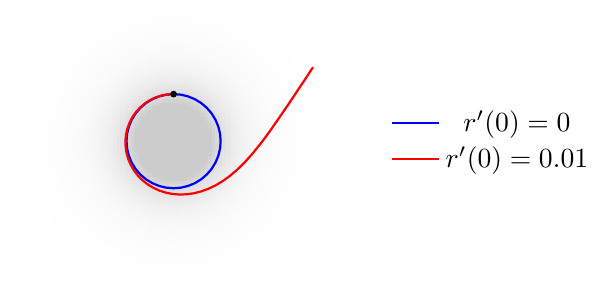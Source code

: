 \documentclass{standalone}

\usepackage{pgfplots}
\usepackage{tikz}
\usepackage{xcolor}

%used for drawing n(r)-Area
\definecolor{lGray}{gray}{0.8}
\definecolor{llGray}{gray}{0.9}
\usepgfplotslibrary{fillbetween}

\tikzset{
  ring shading/.code args={from #1 at #2 to #3 at #4}{
    \def\colin{#1}
    \def\radin{#2}
    \def\colout{#3}
    \def\radout{#4}
    \pgfmathsetmacro{\proportion}{\radin/\radout}
    \pgfmathsetmacro{\outer}{.8818cm}
    \pgfmathsetmacro{\inner}{.8818cm*\proportion}
    \pgfmathsetmacro{\innerlow}{\inner-0.01pt}
    \pgfdeclareradialshading{ring}{\pgfpoint{0cm}{0cm}}%
    {
      color(0pt)=(white);
      color(\innerlow)=(white);
      color(\inner)=(#1);
      color(\outer)=(#3)
    }
    \pgfkeysalso{/tikz/shading=ring}
  },
}

\begin{document}

    \begin{tikzpicture}
        \begin{axis} [
          axis lines=none, 
          width=6cm, 
          axis equal,
          ticks = none,  
          legend style={at={(1.1,0.5)}, anchor=west, draw=none}, 
          ymin = -3,
          ymax = 3,
          xmin = -3, 
          xmax = 3, 
          zmin = 1,
          zmax = 2,
          %colorbar, 
          colormap={traditionalpm3d}{color=(white) color=(lGray) color=(lGray) color=(lGray) color=(lGray) color=(lGray)},
          view={0}{90}
        ]  
          \addplot3[surf, domain=-3:3, y domain=-3:3, shader=flat, samples=81, forget plot] {1 + 1 * exp(-(2*sqrt(x^2+y^2)-1))};  
          %\addlegendentry{$n(r)$};
          %f'(0)=0
          \addplot [mark = none, thick, color=blue] coordinates {
            (0.0,1.0)(-0.156,0.988)(-0.309,0.951)(-0.454,0.891)(-0.588,0.809)(-0.707,0.707)(-0.809,0.588)(-0.891,0.454)(-0.951,0.309)(-0.988,0.156)(-1.0,0.0)(-0.988,-0.156)(-0.951,-0.309)(-0.891,-0.454)(-0.809,-0.588)(-0.707,-0.707)(-0.588,-0.809)(-0.454,-0.891)(-0.309,-0.951)(-0.156,-0.988)(-0.0,-1.0)(0.156,-0.988)(0.309,-0.951)(0.454,-0.891)(0.588,-0.809)(0.707,-0.707)(0.809,-0.588)(0.891,-0.454)(0.951,-0.309)(0.988,-0.156)(1.0,-0.0)(0.988,0.156)(0.951,0.309)(0.891,0.454)(0.809,0.588)(0.707,0.707)(0.588,0.809)(0.454,0.891)(0.309,0.951)(0.156,0.988)(0.0,1.0)
          };
          \addlegendentry{$r'(0) = 0$};
          
          %f'(0)=0.01
          \addplot [mark = none, thick, color=red] coordinates {
            (0.0,1.0)(-0.13,0.993)(-0.258,0.969)(-0.382,0.929)(-0.5,0.873)(-0.609,0.802)(-0.709,0.717)(-0.798,0.62)(-0.873,0.513)(-0.934,0.396)(-0.98,0.272)(-1.01,0.143)(-1.023,0.011)(-1.019,-0.122)(-0.999,-0.254)(-0.962,-0.383)(-0.908,-0.507)(-0.84,-0.624)(-0.757,-0.733)(-0.66,-0.831)(-0.552,-0.917)(-0.432,-0.99)(-0.303,-1.049)(-0.167,-1.093)(-0.024,-1.122)(0.123,-1.134)(0.274,-1.129)(0.428,-1.108)(0.582,-1.069)(0.736,-1.013)(0.891,-0.94)(1.044,-0.848)(1.197,-0.738)(1.351,-0.607)(1.508,-0.454)(1.67,-0.274)(1.843,-0.06)(1.966,0.103)(2.1,0.289)(2.251,0.507)(2.429,0.767)(2.538,0.93)(2.661,1.115)(2.802,1.326)(2.964,1.572)
          };
          \addlegendentry{$r'(0) = 0.01$};

          \draw [fill=black] (axis cs:0,1) circle (1pt);           
          
          \end{axis}   
      \end{tikzpicture} 

\end{document}